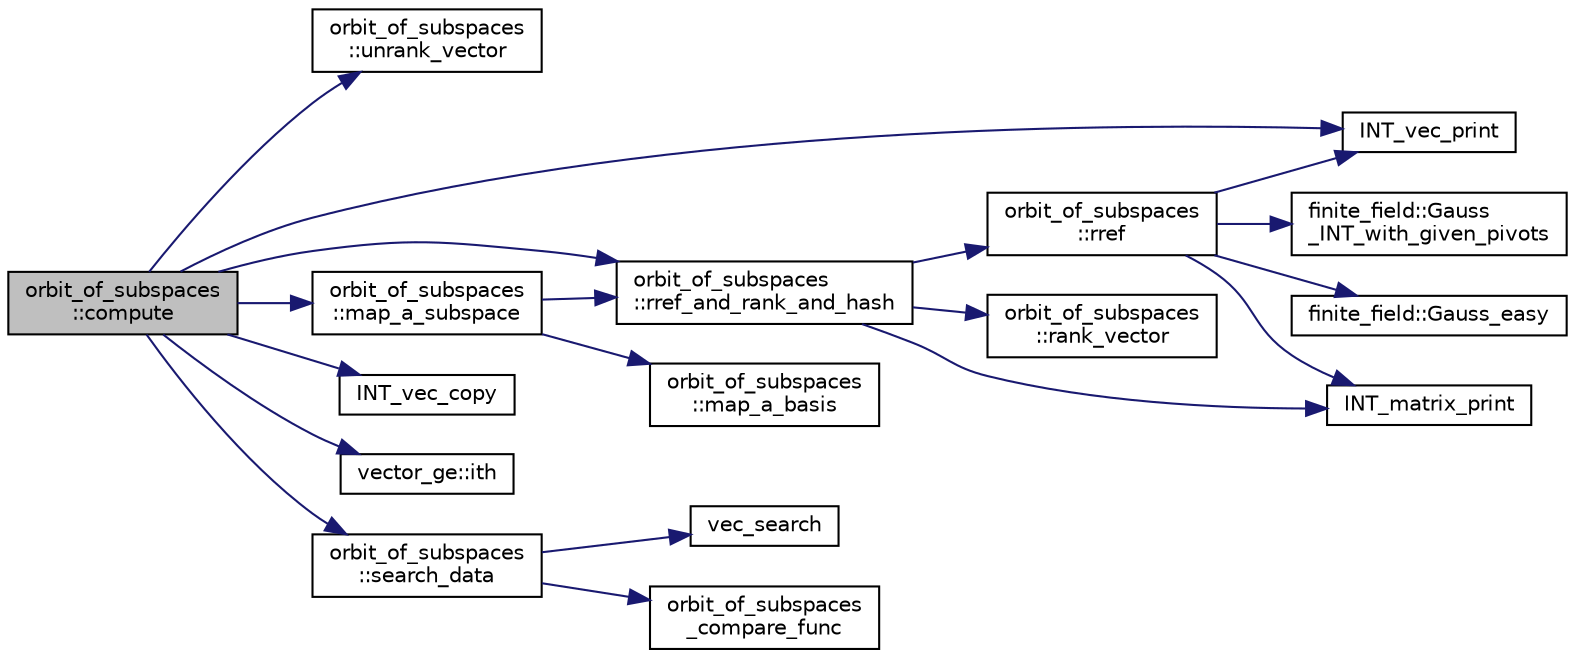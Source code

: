 digraph "orbit_of_subspaces::compute"
{
  edge [fontname="Helvetica",fontsize="10",labelfontname="Helvetica",labelfontsize="10"];
  node [fontname="Helvetica",fontsize="10",shape=record];
  rankdir="LR";
  Node7 [label="orbit_of_subspaces\l::compute",height=0.2,width=0.4,color="black", fillcolor="grey75", style="filled", fontcolor="black"];
  Node7 -> Node8 [color="midnightblue",fontsize="10",style="solid",fontname="Helvetica"];
  Node8 [label="orbit_of_subspaces\l::unrank_vector",height=0.2,width=0.4,color="black", fillcolor="white", style="filled",URL="$d5/d64/classorbit__of__subspaces.html#ae9d77a5ecea190c96ea3efebc50f27a8"];
  Node7 -> Node9 [color="midnightblue",fontsize="10",style="solid",fontname="Helvetica"];
  Node9 [label="INT_vec_print",height=0.2,width=0.4,color="black", fillcolor="white", style="filled",URL="$df/dbf/sajeeb_8_c.html#a79a5901af0b47dd0d694109543c027fe"];
  Node7 -> Node10 [color="midnightblue",fontsize="10",style="solid",fontname="Helvetica"];
  Node10 [label="orbit_of_subspaces\l::rref_and_rank_and_hash",height=0.2,width=0.4,color="black", fillcolor="white", style="filled",URL="$d5/d64/classorbit__of__subspaces.html#a26de37849f6d21e531a9541245d766c1"];
  Node10 -> Node11 [color="midnightblue",fontsize="10",style="solid",fontname="Helvetica"];
  Node11 [label="orbit_of_subspaces\l::rref",height=0.2,width=0.4,color="black", fillcolor="white", style="filled",URL="$d5/d64/classorbit__of__subspaces.html#a35f848711624544bf7d73df13b32152a"];
  Node11 -> Node12 [color="midnightblue",fontsize="10",style="solid",fontname="Helvetica"];
  Node12 [label="INT_matrix_print",height=0.2,width=0.4,color="black", fillcolor="white", style="filled",URL="$d5/db4/io__and__os_8h.html#afd4180a24bef3a2b584668a4eaf607ff"];
  Node11 -> Node9 [color="midnightblue",fontsize="10",style="solid",fontname="Helvetica"];
  Node11 -> Node13 [color="midnightblue",fontsize="10",style="solid",fontname="Helvetica"];
  Node13 [label="finite_field::Gauss\l_INT_with_given_pivots",height=0.2,width=0.4,color="black", fillcolor="white", style="filled",URL="$df/d5a/classfinite__field.html#a4189c0ddba7c456ea23d8004fef59be0"];
  Node11 -> Node14 [color="midnightblue",fontsize="10",style="solid",fontname="Helvetica"];
  Node14 [label="finite_field::Gauss_easy",height=0.2,width=0.4,color="black", fillcolor="white", style="filled",URL="$df/d5a/classfinite__field.html#a32761bf6c4a41f24b7193352127db8e7"];
  Node10 -> Node15 [color="midnightblue",fontsize="10",style="solid",fontname="Helvetica"];
  Node15 [label="orbit_of_subspaces\l::rank_vector",height=0.2,width=0.4,color="black", fillcolor="white", style="filled",URL="$d5/d64/classorbit__of__subspaces.html#af50d49d04ce89cb5b061d03db31d84cc"];
  Node10 -> Node12 [color="midnightblue",fontsize="10",style="solid",fontname="Helvetica"];
  Node7 -> Node16 [color="midnightblue",fontsize="10",style="solid",fontname="Helvetica"];
  Node16 [label="INT_vec_copy",height=0.2,width=0.4,color="black", fillcolor="white", style="filled",URL="$df/dbf/sajeeb_8_c.html#ac2d875e27e009af6ec04d17254d11075"];
  Node7 -> Node17 [color="midnightblue",fontsize="10",style="solid",fontname="Helvetica"];
  Node17 [label="orbit_of_subspaces\l::map_a_subspace",height=0.2,width=0.4,color="black", fillcolor="white", style="filled",URL="$d5/d64/classorbit__of__subspaces.html#a2aa8610550666ef263bf0a0e21e37eba"];
  Node17 -> Node18 [color="midnightblue",fontsize="10",style="solid",fontname="Helvetica"];
  Node18 [label="orbit_of_subspaces\l::map_a_basis",height=0.2,width=0.4,color="black", fillcolor="white", style="filled",URL="$d5/d64/classorbit__of__subspaces.html#addbdc7a355fbd5b5a220bdbc2023b64b"];
  Node17 -> Node10 [color="midnightblue",fontsize="10",style="solid",fontname="Helvetica"];
  Node7 -> Node19 [color="midnightblue",fontsize="10",style="solid",fontname="Helvetica"];
  Node19 [label="vector_ge::ith",height=0.2,width=0.4,color="black", fillcolor="white", style="filled",URL="$d4/d6e/classvector__ge.html#a1ff002e8b746a9beb119d57dcd4a15ff"];
  Node7 -> Node20 [color="midnightblue",fontsize="10",style="solid",fontname="Helvetica"];
  Node20 [label="orbit_of_subspaces\l::search_data",height=0.2,width=0.4,color="black", fillcolor="white", style="filled",URL="$d5/d64/classorbit__of__subspaces.html#ae9f5bcb67f33c3ea80a7ce690301dc50"];
  Node20 -> Node21 [color="midnightblue",fontsize="10",style="solid",fontname="Helvetica"];
  Node21 [label="vec_search",height=0.2,width=0.4,color="black", fillcolor="white", style="filled",URL="$d5/de2/foundations_2data__structures_2data__structures_8h.html#a2d4becb500cd39649c49f94188b31bc5"];
  Node20 -> Node22 [color="midnightblue",fontsize="10",style="solid",fontname="Helvetica"];
  Node22 [label="orbit_of_subspaces\l_compare_func",height=0.2,width=0.4,color="black", fillcolor="white", style="filled",URL="$de/d04/orbit__of__subspaces_8_c.html#a05ba8b7962f347724c63d56ea731d209"];
}
